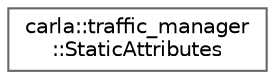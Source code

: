 digraph "类继承关系图"
{
 // INTERACTIVE_SVG=YES
 // LATEX_PDF_SIZE
  bgcolor="transparent";
  edge [fontname=Helvetica,fontsize=10,labelfontname=Helvetica,labelfontsize=10];
  node [fontname=Helvetica,fontsize=10,shape=box,height=0.2,width=0.4];
  rankdir="LR";
  Node0 [id="Node000000",label="carla::traffic_manager\l::StaticAttributes",height=0.2,width=0.4,color="grey40", fillcolor="white", style="filled",URL="$da/d2a/structcarla_1_1traffic__manager_1_1StaticAttributes.html",tooltip=" "];
}
